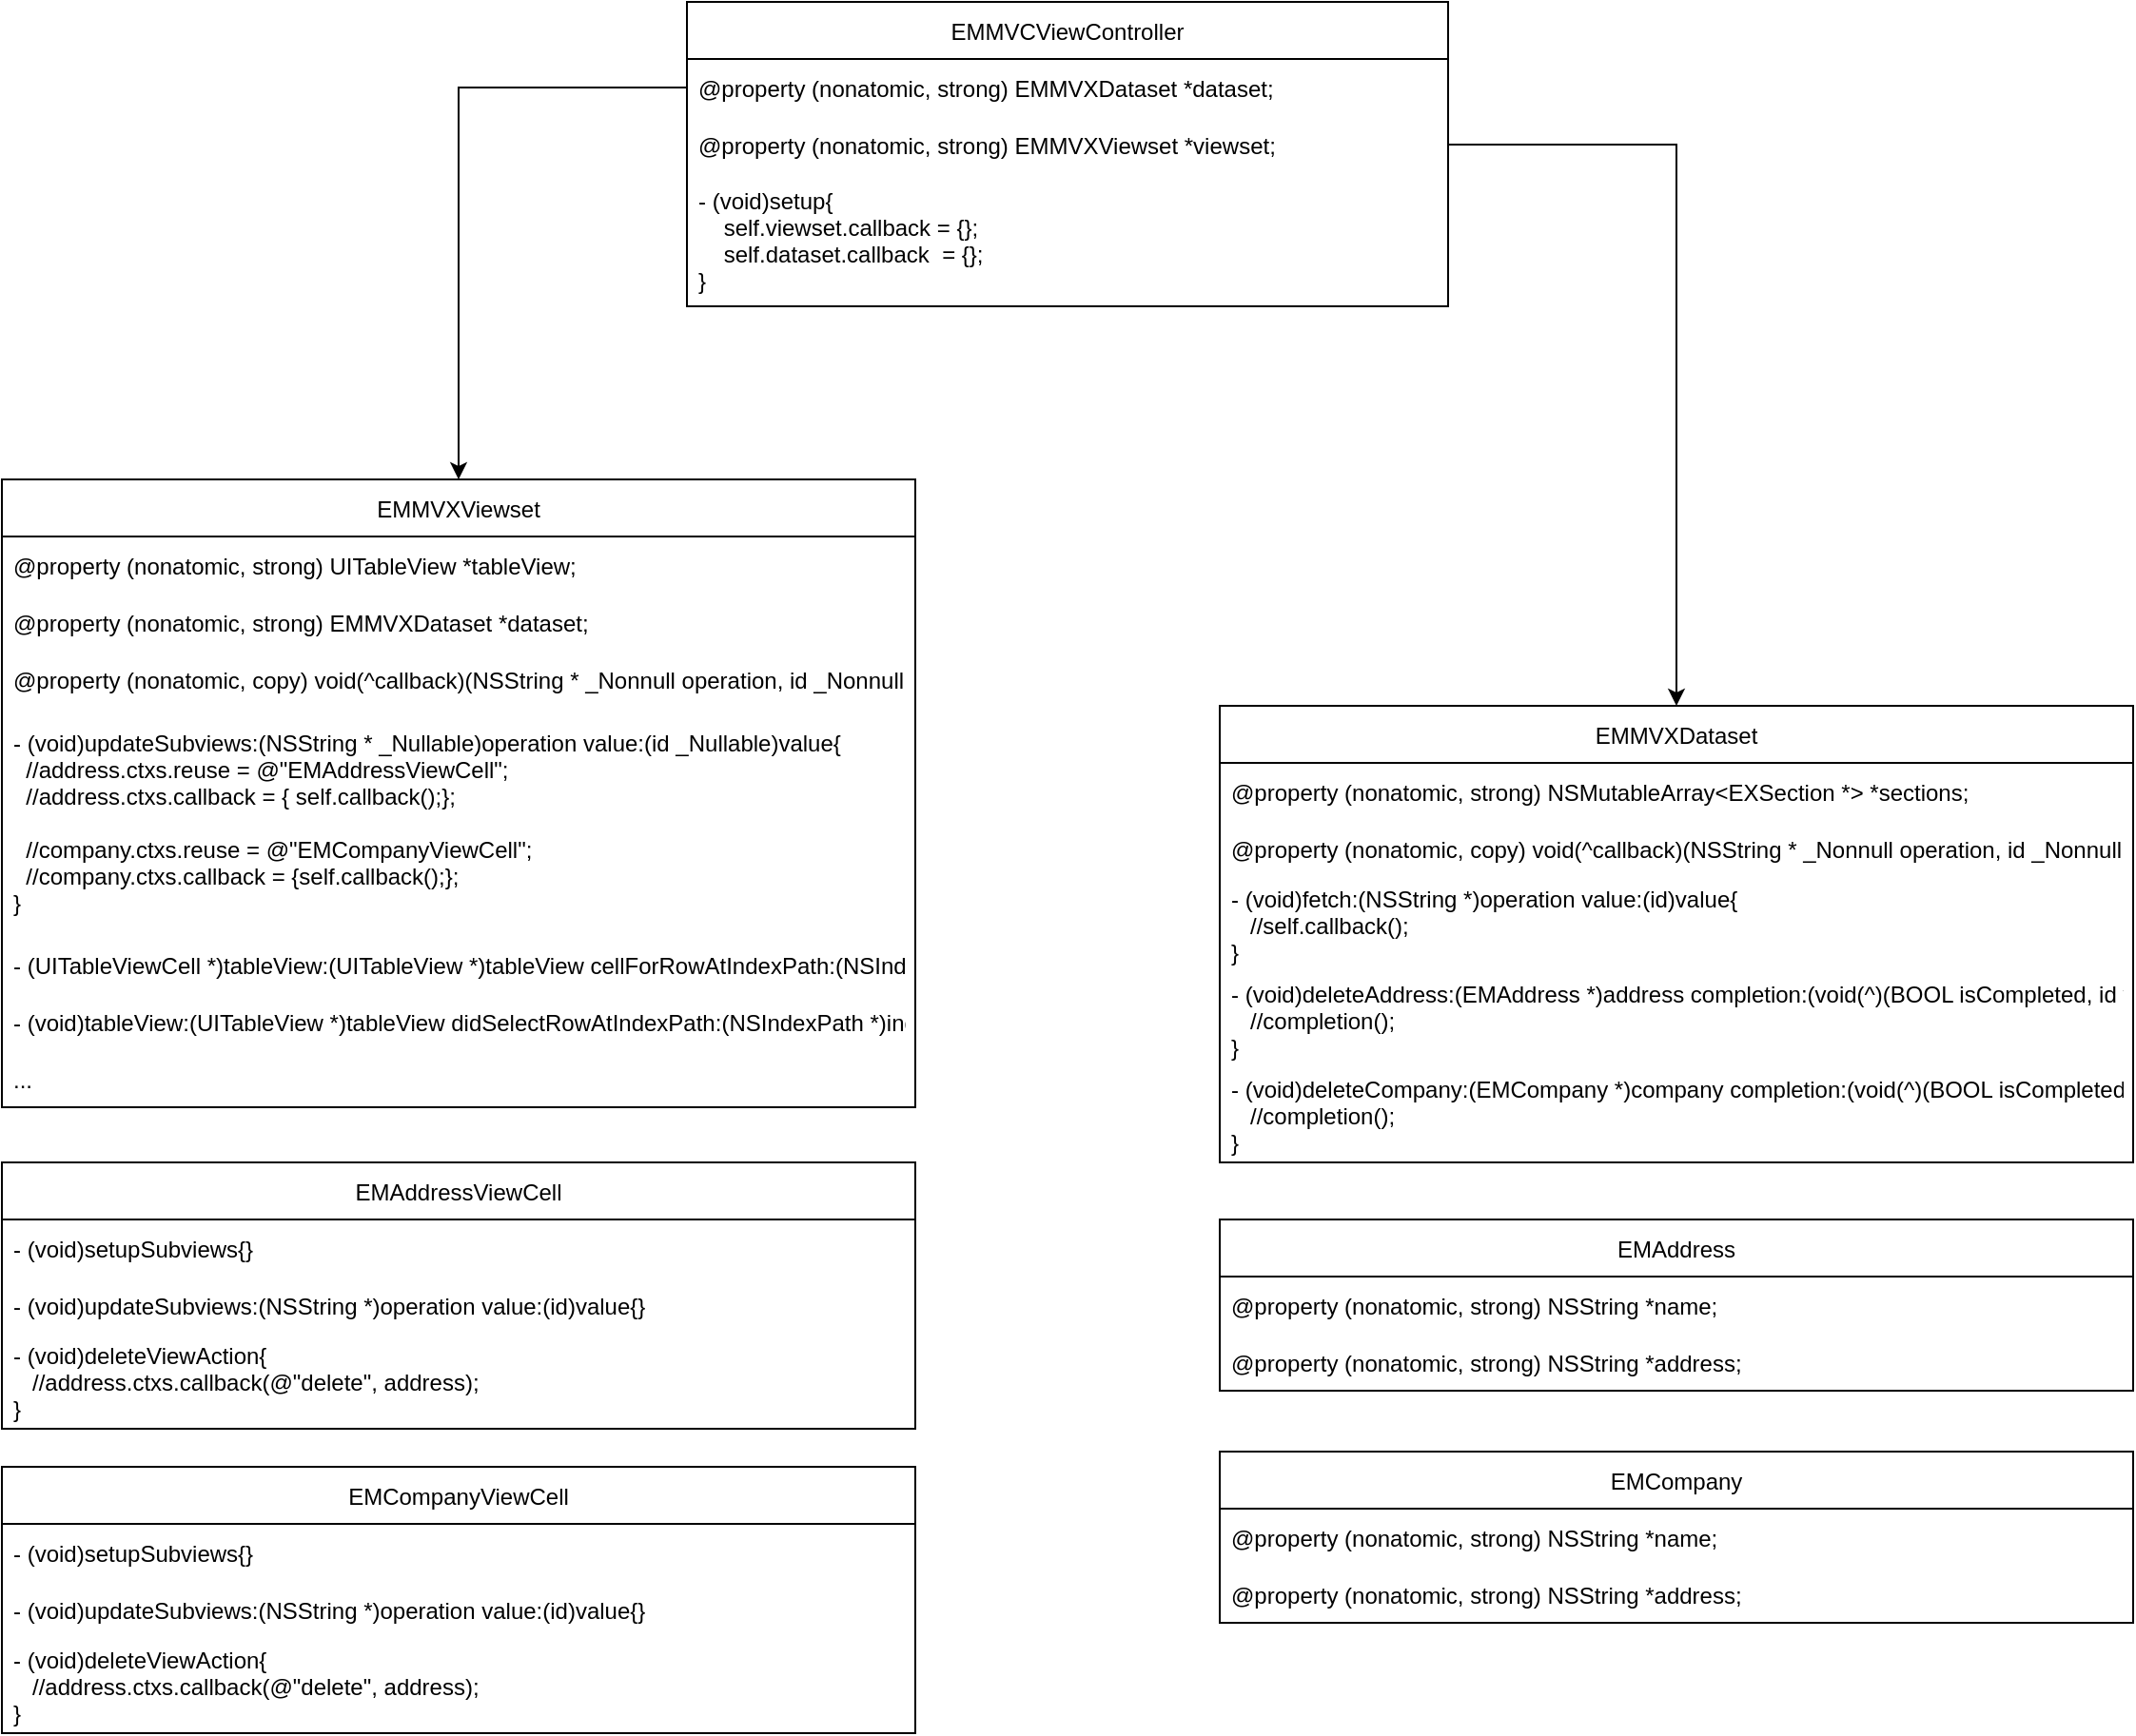 <mxfile version="16.4.7" type="device"><diagram id="xYQ4zQutuU8CF--wifFD" name="Page-1"><mxGraphModel dx="1552" dy="920" grid="1" gridSize="10" guides="1" tooltips="1" connect="1" arrows="1" fold="1" page="1" pageScale="1" pageWidth="1200" pageHeight="1920" math="0" shadow="0"><root><mxCell id="0"/><mxCell id="1" parent="0"/><mxCell id="6tQk9D43XXtklhbXoGuG-2" value="EMMVCViewController" style="swimlane;fontStyle=0;childLayout=stackLayout;horizontal=1;startSize=30;horizontalStack=0;resizeParent=1;resizeParentMax=0;resizeLast=0;collapsible=1;marginBottom=0;" parent="1" vertex="1"><mxGeometry x="400" y="270" width="400" height="160" as="geometry"/></mxCell><mxCell id="6tQk9D43XXtklhbXoGuG-3" value="@property (nonatomic, strong) EMMVXDataset *dataset;" style="text;strokeColor=none;fillColor=none;align=left;verticalAlign=middle;spacingLeft=4;spacingRight=4;overflow=hidden;points=[[0,0.5],[1,0.5]];portConstraint=eastwest;rotatable=0;" parent="6tQk9D43XXtklhbXoGuG-2" vertex="1"><mxGeometry y="30" width="400" height="30" as="geometry"/></mxCell><mxCell id="6tQk9D43XXtklhbXoGuG-4" value="@property (nonatomic, strong) EMMVXViewset *viewset;" style="text;strokeColor=none;fillColor=none;align=left;verticalAlign=middle;spacingLeft=4;spacingRight=4;overflow=hidden;points=[[0,0.5],[1,0.5]];portConstraint=eastwest;rotatable=0;" parent="6tQk9D43XXtklhbXoGuG-2" vertex="1"><mxGeometry y="60" width="400" height="30" as="geometry"/></mxCell><mxCell id="6tQk9D43XXtklhbXoGuG-6" value="- (void)setup{&#xa;    self.viewset.callback = {};&#xa;    self.dataset.callback  = {};&#xa;}" style="text;strokeColor=none;fillColor=none;align=left;verticalAlign=middle;spacingLeft=4;spacingRight=4;overflow=hidden;points=[[0,0.5],[1,0.5]];portConstraint=eastwest;rotatable=0;" parent="6tQk9D43XXtklhbXoGuG-2" vertex="1"><mxGeometry y="90" width="400" height="70" as="geometry"/></mxCell><mxCell id="6tQk9D43XXtklhbXoGuG-13" value="EMMVXViewset" style="swimlane;fontStyle=0;childLayout=stackLayout;horizontal=1;startSize=30;horizontalStack=0;resizeParent=1;resizeParentMax=0;resizeLast=0;collapsible=1;marginBottom=0;" parent="1" vertex="1"><mxGeometry x="40" y="521" width="480" height="330" as="geometry"/></mxCell><mxCell id="6tQk9D43XXtklhbXoGuG-14" value="@property (nonatomic, strong) UITableView *tableView;" style="text;strokeColor=none;fillColor=none;align=left;verticalAlign=middle;spacingLeft=4;spacingRight=4;overflow=hidden;points=[[0,0.5],[1,0.5]];portConstraint=eastwest;rotatable=0;" parent="6tQk9D43XXtklhbXoGuG-13" vertex="1"><mxGeometry y="30" width="480" height="30" as="geometry"/></mxCell><mxCell id="6tQk9D43XXtklhbXoGuG-15" value="@property (nonatomic, strong) EMMVXDataset *dataset;" style="text;strokeColor=none;fillColor=none;align=left;verticalAlign=middle;spacingLeft=4;spacingRight=4;overflow=hidden;points=[[0,0.5],[1,0.5]];portConstraint=eastwest;rotatable=0;" parent="6tQk9D43XXtklhbXoGuG-13" vertex="1"><mxGeometry y="60" width="480" height="30" as="geometry"/></mxCell><mxCell id="6BZ9SANOZa5gXUhYA6pt-2" value="@property (nonatomic, copy) void(^callback)(NSString * _Nonnull operation, id _Nonnull value);" style="text;strokeColor=none;fillColor=none;align=left;verticalAlign=middle;spacingLeft=4;spacingRight=4;overflow=hidden;points=[[0,0.5],[1,0.5]];portConstraint=eastwest;rotatable=0;" vertex="1" parent="6tQk9D43XXtklhbXoGuG-13"><mxGeometry y="90" width="480" height="30" as="geometry"/></mxCell><mxCell id="6tQk9D43XXtklhbXoGuG-17" value="- (void)updateSubviews:(NSString * _Nullable)operation value:(id _Nullable)value{&#xa;  //address.ctxs.reuse = @&quot;EMAddressViewCell&quot;;&#xa;  //address.ctxs.callback = { self.callback();};&#xa;&#xa;  //company.ctxs.reuse = @&quot;EMCompanyViewCell&quot;;&#xa;  //company.ctxs.callback = {self.callback();};&#xa;}" style="text;strokeColor=none;fillColor=none;align=left;verticalAlign=middle;spacingLeft=4;spacingRight=4;overflow=hidden;points=[[0,0.5],[1,0.5]];portConstraint=eastwest;rotatable=0;" parent="6tQk9D43XXtklhbXoGuG-13" vertex="1"><mxGeometry y="120" width="480" height="120" as="geometry"/></mxCell><mxCell id="6tQk9D43XXtklhbXoGuG-16" value="- (UITableViewCell *)tableView:(UITableView *)tableView cellForRowAtIndexPath:(NSIndexPath *)indexPath" style="text;strokeColor=none;fillColor=none;align=left;verticalAlign=middle;spacingLeft=4;spacingRight=4;overflow=hidden;points=[[0,0.5],[1,0.5]];portConstraint=eastwest;rotatable=0;" parent="6tQk9D43XXtklhbXoGuG-13" vertex="1"><mxGeometry y="240" width="480" height="30" as="geometry"/></mxCell><mxCell id="6tQk9D43XXtklhbXoGuG-18" value="- (void)tableView:(UITableView *)tableView didSelectRowAtIndexPath:(NSIndexPath *)indexPath" style="text;strokeColor=none;fillColor=none;align=left;verticalAlign=middle;spacingLeft=4;spacingRight=4;overflow=hidden;points=[[0,0.5],[1,0.5]];portConstraint=eastwest;rotatable=0;" parent="6tQk9D43XXtklhbXoGuG-13" vertex="1"><mxGeometry y="270" width="480" height="30" as="geometry"/></mxCell><mxCell id="6tQk9D43XXtklhbXoGuG-19" value="..." style="text;strokeColor=none;fillColor=none;align=left;verticalAlign=middle;spacingLeft=4;spacingRight=4;overflow=hidden;points=[[0,0.5],[1,0.5]];portConstraint=eastwest;rotatable=0;" parent="6tQk9D43XXtklhbXoGuG-13" vertex="1"><mxGeometry y="300" width="480" height="30" as="geometry"/></mxCell><mxCell id="6tQk9D43XXtklhbXoGuG-21" value="EMAddressViewCell" style="swimlane;fontStyle=0;childLayout=stackLayout;horizontal=1;startSize=30;horizontalStack=0;resizeParent=1;resizeParentMax=0;resizeLast=0;collapsible=1;marginBottom=0;" parent="1" vertex="1"><mxGeometry x="40" y="880" width="480" height="140" as="geometry"/></mxCell><mxCell id="6tQk9D43XXtklhbXoGuG-22" value="- (void)setupSubviews{}" style="text;strokeColor=none;fillColor=none;align=left;verticalAlign=middle;spacingLeft=4;spacingRight=4;overflow=hidden;points=[[0,0.5],[1,0.5]];portConstraint=eastwest;rotatable=0;" parent="6tQk9D43XXtklhbXoGuG-21" vertex="1"><mxGeometry y="30" width="480" height="30" as="geometry"/></mxCell><mxCell id="6tQk9D43XXtklhbXoGuG-23" value="- (void)updateSubviews:(NSString *)operation value:(id)value{}" style="text;strokeColor=none;fillColor=none;align=left;verticalAlign=middle;spacingLeft=4;spacingRight=4;overflow=hidden;points=[[0,0.5],[1,0.5]];portConstraint=eastwest;rotatable=0;" parent="6tQk9D43XXtklhbXoGuG-21" vertex="1"><mxGeometry y="60" width="480" height="30" as="geometry"/></mxCell><mxCell id="6tQk9D43XXtklhbXoGuG-29" value="- (void)deleteViewAction{&#xa;   //address.ctxs.callback(@&quot;delete&quot;, address);&#xa;}" style="text;strokeColor=none;fillColor=none;align=left;verticalAlign=middle;spacingLeft=4;spacingRight=4;overflow=hidden;points=[[0,0.5],[1,0.5]];portConstraint=eastwest;rotatable=0;" parent="6tQk9D43XXtklhbXoGuG-21" vertex="1"><mxGeometry y="90" width="480" height="50" as="geometry"/></mxCell><mxCell id="6tQk9D43XXtklhbXoGuG-30" value="EMCompanyViewCell" style="swimlane;fontStyle=0;childLayout=stackLayout;horizontal=1;startSize=30;horizontalStack=0;resizeParent=1;resizeParentMax=0;resizeLast=0;collapsible=1;marginBottom=0;" parent="1" vertex="1"><mxGeometry x="40" y="1040" width="480" height="140" as="geometry"/></mxCell><mxCell id="6tQk9D43XXtklhbXoGuG-31" value="- (void)setupSubviews{}" style="text;strokeColor=none;fillColor=none;align=left;verticalAlign=middle;spacingLeft=4;spacingRight=4;overflow=hidden;points=[[0,0.5],[1,0.5]];portConstraint=eastwest;rotatable=0;" parent="6tQk9D43XXtklhbXoGuG-30" vertex="1"><mxGeometry y="30" width="480" height="30" as="geometry"/></mxCell><mxCell id="6tQk9D43XXtklhbXoGuG-32" value="- (void)updateSubviews:(NSString *)operation value:(id)value{}" style="text;strokeColor=none;fillColor=none;align=left;verticalAlign=middle;spacingLeft=4;spacingRight=4;overflow=hidden;points=[[0,0.5],[1,0.5]];portConstraint=eastwest;rotatable=0;" parent="6tQk9D43XXtklhbXoGuG-30" vertex="1"><mxGeometry y="60" width="480" height="30" as="geometry"/></mxCell><mxCell id="6tQk9D43XXtklhbXoGuG-33" value="- (void)deleteViewAction{&#xa;   //address.ctxs.callback(@&quot;delete&quot;, address);&#xa;}" style="text;strokeColor=none;fillColor=none;align=left;verticalAlign=middle;spacingLeft=4;spacingRight=4;overflow=hidden;points=[[0,0.5],[1,0.5]];portConstraint=eastwest;rotatable=0;" parent="6tQk9D43XXtklhbXoGuG-30" vertex="1"><mxGeometry y="90" width="480" height="50" as="geometry"/></mxCell><mxCell id="6tQk9D43XXtklhbXoGuG-34" value="EMMVXDataset" style="swimlane;fontStyle=0;childLayout=stackLayout;horizontal=1;startSize=30;horizontalStack=0;resizeParent=1;resizeParentMax=0;resizeLast=0;collapsible=1;marginBottom=0;" parent="1" vertex="1"><mxGeometry x="680" y="640" width="480" height="240" as="geometry"/></mxCell><mxCell id="6tQk9D43XXtklhbXoGuG-35" value="@property (nonatomic, strong) NSMutableArray&lt;EXSection *&gt; *sections;" style="text;strokeColor=none;fillColor=none;align=left;verticalAlign=middle;spacingLeft=4;spacingRight=4;overflow=hidden;points=[[0,0.5],[1,0.5]];portConstraint=eastwest;rotatable=0;" parent="6tQk9D43XXtklhbXoGuG-34" vertex="1"><mxGeometry y="30" width="480" height="30" as="geometry"/></mxCell><mxCell id="6BZ9SANOZa5gXUhYA6pt-1" value="@property (nonatomic, copy) void(^callback)(NSString * _Nonnull operation, id _Nonnull value);" style="text;strokeColor=none;fillColor=none;align=left;verticalAlign=middle;spacingLeft=4;spacingRight=4;overflow=hidden;points=[[0,0.5],[1,0.5]];portConstraint=eastwest;rotatable=0;" vertex="1" parent="6tQk9D43XXtklhbXoGuG-34"><mxGeometry y="60" width="480" height="30" as="geometry"/></mxCell><mxCell id="6tQk9D43XXtklhbXoGuG-36" value="- (void)fetch:(NSString *)operation value:(id)value{&#xa;   //self.callback();&#xa;}" style="text;strokeColor=none;fillColor=none;align=left;verticalAlign=middle;spacingLeft=4;spacingRight=4;overflow=hidden;points=[[0,0.5],[1,0.5]];portConstraint=eastwest;rotatable=0;" parent="6tQk9D43XXtklhbXoGuG-34" vertex="1"><mxGeometry y="90" width="480" height="50" as="geometry"/></mxCell><mxCell id="6tQk9D43XXtklhbXoGuG-38" value="- (void)deleteAddress:(EMAddress *)address completion:(void(^)(BOOL isCompleted, id value))completion{&#xa;   //completion();&#xa;}" style="text;strokeColor=none;fillColor=none;align=left;verticalAlign=middle;spacingLeft=4;spacingRight=4;overflow=hidden;points=[[0,0.5],[1,0.5]];portConstraint=eastwest;rotatable=0;" parent="6tQk9D43XXtklhbXoGuG-34" vertex="1"><mxGeometry y="140" width="480" height="50" as="geometry"/></mxCell><mxCell id="6tQk9D43XXtklhbXoGuG-43" value="- (void)deleteCompany:(EMCompany *)company completion:(void(^)(BOOL isCompleted, id value))completion{&#xa;   //completion();&#xa;}" style="text;strokeColor=none;fillColor=none;align=left;verticalAlign=middle;spacingLeft=4;spacingRight=4;overflow=hidden;points=[[0,0.5],[1,0.5]];portConstraint=eastwest;rotatable=0;" parent="6tQk9D43XXtklhbXoGuG-34" vertex="1"><mxGeometry y="190" width="480" height="50" as="geometry"/></mxCell><mxCell id="6tQk9D43XXtklhbXoGuG-44" value="EMAddress" style="swimlane;fontStyle=0;childLayout=stackLayout;horizontal=1;startSize=30;horizontalStack=0;resizeParent=1;resizeParentMax=0;resizeLast=0;collapsible=1;marginBottom=0;" parent="1" vertex="1"><mxGeometry x="680" y="910" width="480" height="90" as="geometry"/></mxCell><mxCell id="6tQk9D43XXtklhbXoGuG-45" value="@property (nonatomic, strong) NSString *name;" style="text;strokeColor=none;fillColor=none;align=left;verticalAlign=middle;spacingLeft=4;spacingRight=4;overflow=hidden;points=[[0,0.5],[1,0.5]];portConstraint=eastwest;rotatable=0;" parent="6tQk9D43XXtklhbXoGuG-44" vertex="1"><mxGeometry y="30" width="480" height="30" as="geometry"/></mxCell><mxCell id="6tQk9D43XXtklhbXoGuG-47" value="@property (nonatomic, strong) NSString *address;" style="text;strokeColor=none;fillColor=none;align=left;verticalAlign=middle;spacingLeft=4;spacingRight=4;overflow=hidden;points=[[0,0.5],[1,0.5]];portConstraint=eastwest;rotatable=0;" parent="6tQk9D43XXtklhbXoGuG-44" vertex="1"><mxGeometry y="60" width="480" height="30" as="geometry"/></mxCell><mxCell id="6tQk9D43XXtklhbXoGuG-49" value="EMCompany" style="swimlane;fontStyle=0;childLayout=stackLayout;horizontal=1;startSize=30;horizontalStack=0;resizeParent=1;resizeParentMax=0;resizeLast=0;collapsible=1;marginBottom=0;" parent="1" vertex="1"><mxGeometry x="680" y="1032" width="480" height="90" as="geometry"/></mxCell><mxCell id="6tQk9D43XXtklhbXoGuG-50" value="@property (nonatomic, strong) NSString *name;" style="text;strokeColor=none;fillColor=none;align=left;verticalAlign=middle;spacingLeft=4;spacingRight=4;overflow=hidden;points=[[0,0.5],[1,0.5]];portConstraint=eastwest;rotatable=0;" parent="6tQk9D43XXtklhbXoGuG-49" vertex="1"><mxGeometry y="30" width="480" height="30" as="geometry"/></mxCell><mxCell id="6tQk9D43XXtklhbXoGuG-51" value="@property (nonatomic, strong) NSString *address;" style="text;strokeColor=none;fillColor=none;align=left;verticalAlign=middle;spacingLeft=4;spacingRight=4;overflow=hidden;points=[[0,0.5],[1,0.5]];portConstraint=eastwest;rotatable=0;" parent="6tQk9D43XXtklhbXoGuG-49" vertex="1"><mxGeometry y="60" width="480" height="30" as="geometry"/></mxCell><mxCell id="6tQk9D43XXtklhbXoGuG-54" style="edgeStyle=orthogonalEdgeStyle;rounded=0;orthogonalLoop=1;jettySize=auto;html=1;" parent="1" source="6tQk9D43XXtklhbXoGuG-3" target="6tQk9D43XXtklhbXoGuG-13" edge="1"><mxGeometry relative="1" as="geometry"/></mxCell><mxCell id="6tQk9D43XXtklhbXoGuG-55" style="edgeStyle=orthogonalEdgeStyle;rounded=0;orthogonalLoop=1;jettySize=auto;html=1;entryX=0.5;entryY=0;entryDx=0;entryDy=0;" parent="1" source="6tQk9D43XXtklhbXoGuG-4" target="6tQk9D43XXtklhbXoGuG-34" edge="1"><mxGeometry relative="1" as="geometry"/></mxCell></root></mxGraphModel></diagram></mxfile>